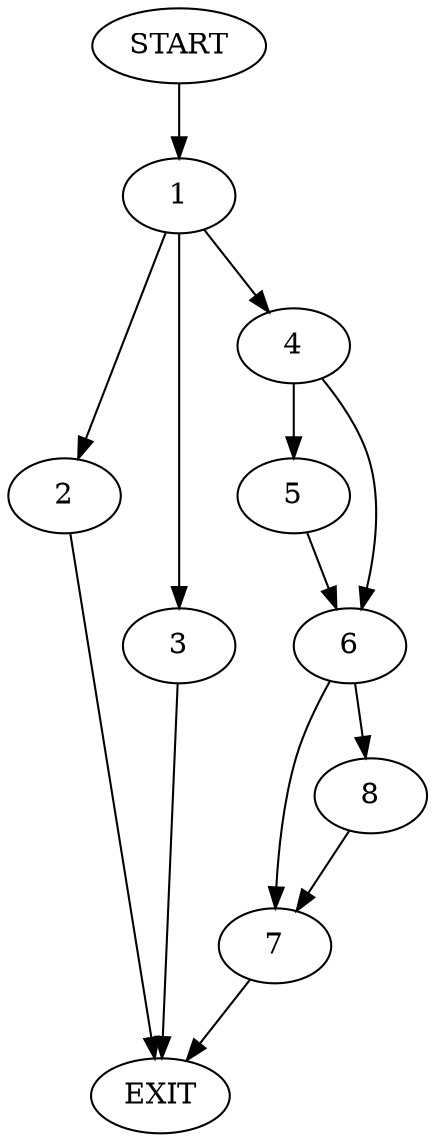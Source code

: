 digraph {
0 [label="START"]
9 [label="EXIT"]
0 -> 1
1 -> 2
1 -> 3
1 -> 4
2 -> 9
4 -> 5
4 -> 6
3 -> 9
5 -> 6
6 -> 7
6 -> 8
8 -> 7
7 -> 9
}
